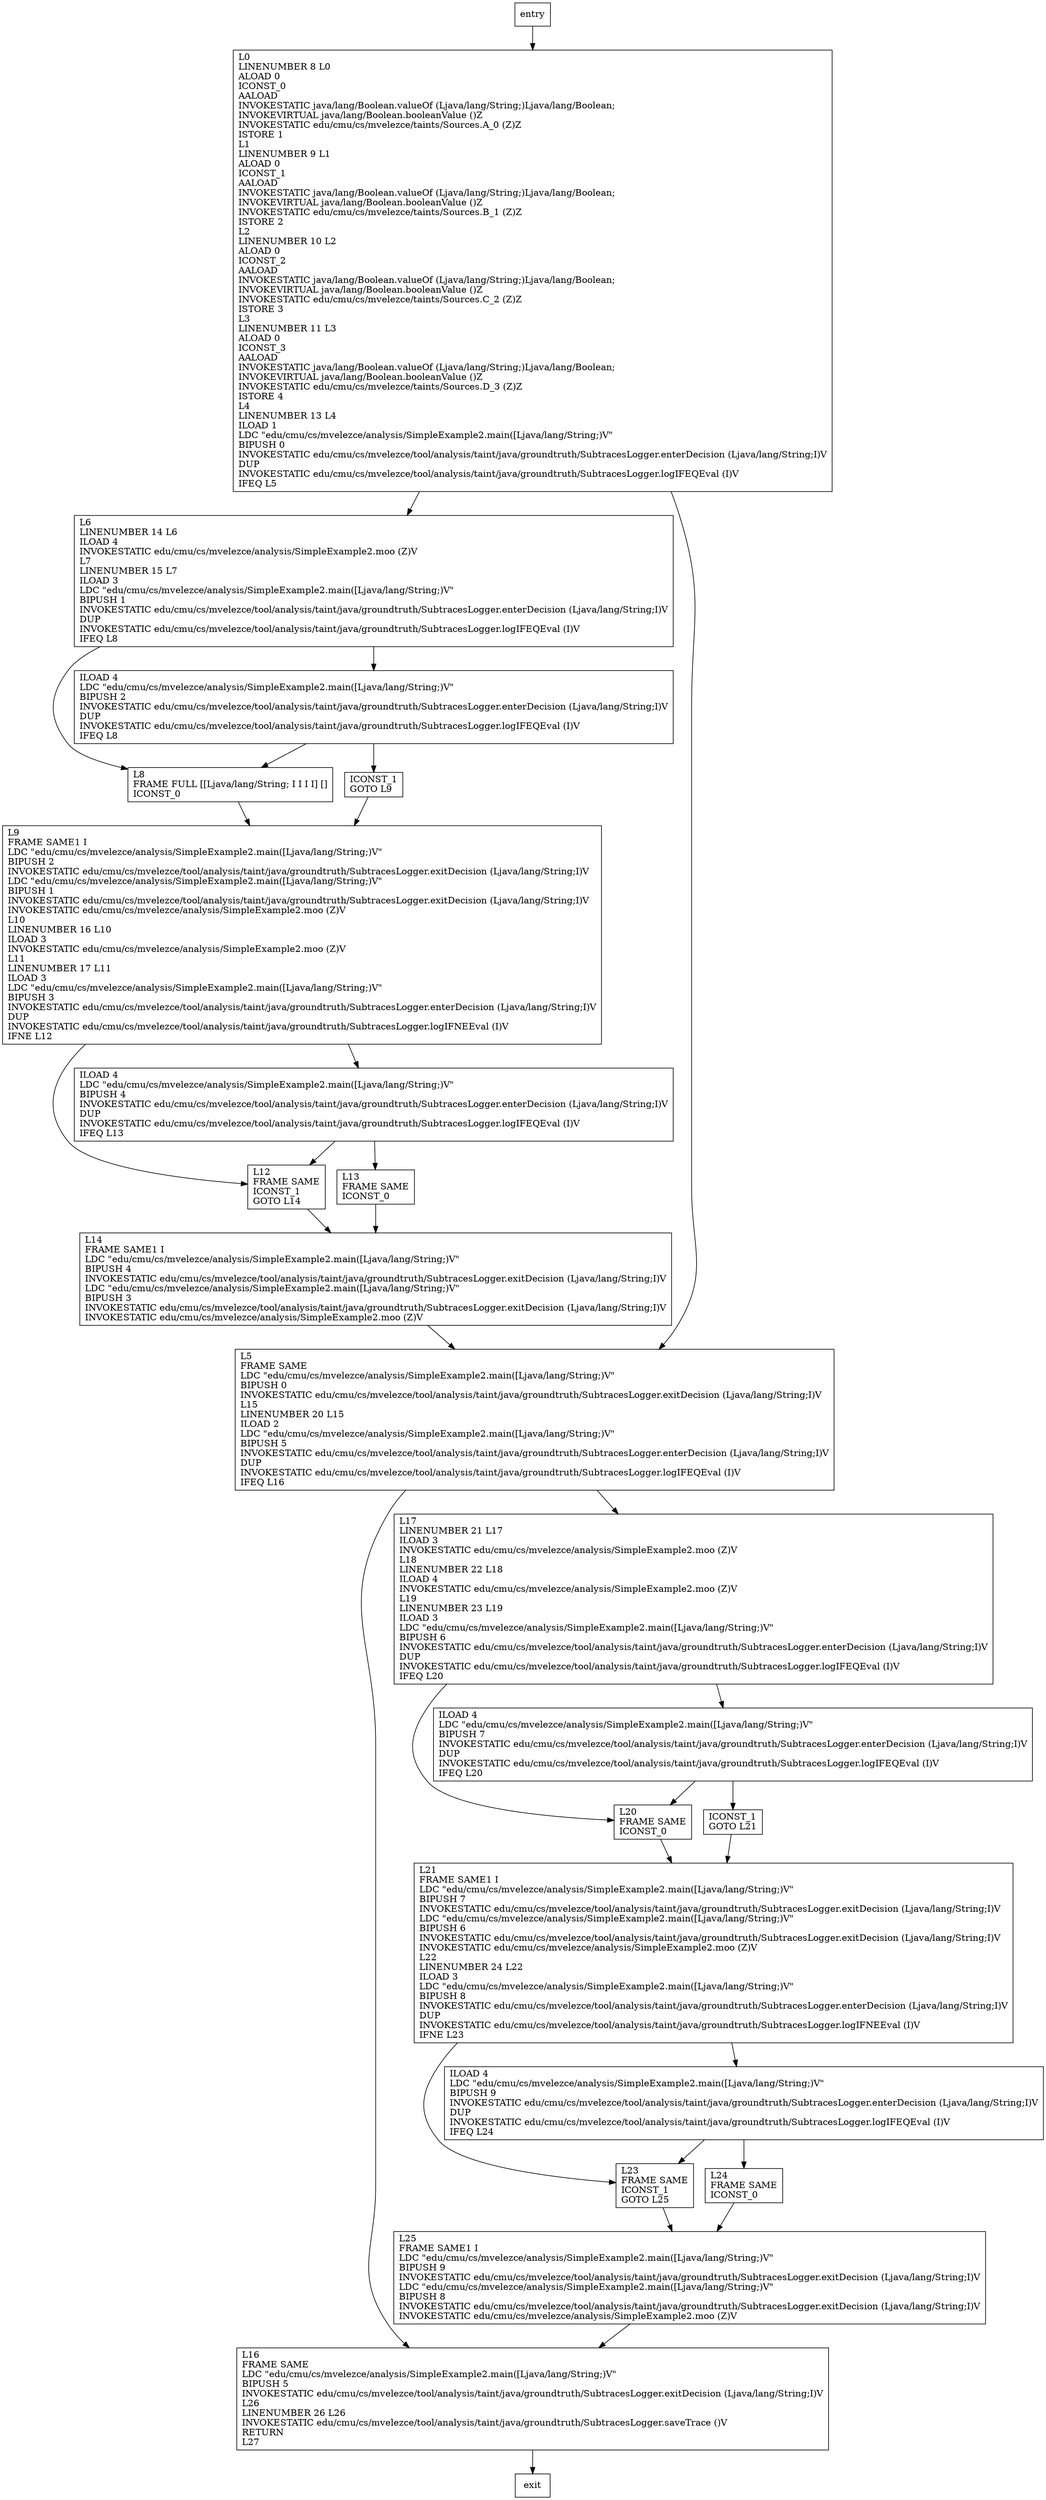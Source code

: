digraph main {
node [shape=record];
1650105437 [label="L24\lFRAME SAME\lICONST_0\l"];
455996330 [label="L20\lFRAME SAME\lICONST_0\l"];
567954271 [label="L23\lFRAME SAME\lICONST_1\lGOTO L25\l"];
1428049005 [label="ILOAD 4\lLDC \"edu/cmu/cs/mvelezce/analysis/SimpleExample2.main([Ljava/lang/String;)V\"\lBIPUSH 9\lINVOKESTATIC edu/cmu/cs/mvelezce/tool/analysis/taint/java/groundtruth/SubtracesLogger.enterDecision (Ljava/lang/String;I)V\lDUP\lINVOKESTATIC edu/cmu/cs/mvelezce/tool/analysis/taint/java/groundtruth/SubtracesLogger.logIFEQEval (I)V\lIFEQ L24\l"];
1190724320 [label="L9\lFRAME SAME1 I\lLDC \"edu/cmu/cs/mvelezce/analysis/SimpleExample2.main([Ljava/lang/String;)V\"\lBIPUSH 2\lINVOKESTATIC edu/cmu/cs/mvelezce/tool/analysis/taint/java/groundtruth/SubtracesLogger.exitDecision (Ljava/lang/String;I)V\lLDC \"edu/cmu/cs/mvelezce/analysis/SimpleExample2.main([Ljava/lang/String;)V\"\lBIPUSH 1\lINVOKESTATIC edu/cmu/cs/mvelezce/tool/analysis/taint/java/groundtruth/SubtracesLogger.exitDecision (Ljava/lang/String;I)V\lINVOKESTATIC edu/cmu/cs/mvelezce/analysis/SimpleExample2.moo (Z)V\lL10\lLINENUMBER 16 L10\lILOAD 3\lINVOKESTATIC edu/cmu/cs/mvelezce/analysis/SimpleExample2.moo (Z)V\lL11\lLINENUMBER 17 L11\lILOAD 3\lLDC \"edu/cmu/cs/mvelezce/analysis/SimpleExample2.main([Ljava/lang/String;)V\"\lBIPUSH 3\lINVOKESTATIC edu/cmu/cs/mvelezce/tool/analysis/taint/java/groundtruth/SubtracesLogger.enterDecision (Ljava/lang/String;I)V\lDUP\lINVOKESTATIC edu/cmu/cs/mvelezce/tool/analysis/taint/java/groundtruth/SubtracesLogger.logIFNEEval (I)V\lIFNE L12\l"];
1694073314 [label="L12\lFRAME SAME\lICONST_1\lGOTO L14\l"];
534350140 [label="ILOAD 4\lLDC \"edu/cmu/cs/mvelezce/analysis/SimpleExample2.main([Ljava/lang/String;)V\"\lBIPUSH 7\lINVOKESTATIC edu/cmu/cs/mvelezce/tool/analysis/taint/java/groundtruth/SubtracesLogger.enterDecision (Ljava/lang/String;I)V\lDUP\lINVOKESTATIC edu/cmu/cs/mvelezce/tool/analysis/taint/java/groundtruth/SubtracesLogger.logIFEQEval (I)V\lIFEQ L20\l"];
1990282381 [label="L6\lLINENUMBER 14 L6\lILOAD 4\lINVOKESTATIC edu/cmu/cs/mvelezce/analysis/SimpleExample2.moo (Z)V\lL7\lLINENUMBER 15 L7\lILOAD 3\lLDC \"edu/cmu/cs/mvelezce/analysis/SimpleExample2.main([Ljava/lang/String;)V\"\lBIPUSH 1\lINVOKESTATIC edu/cmu/cs/mvelezce/tool/analysis/taint/java/groundtruth/SubtracesLogger.enterDecision (Ljava/lang/String;I)V\lDUP\lINVOKESTATIC edu/cmu/cs/mvelezce/tool/analysis/taint/java/groundtruth/SubtracesLogger.logIFEQEval (I)V\lIFEQ L8\l"];
1505474932 [label="L14\lFRAME SAME1 I\lLDC \"edu/cmu/cs/mvelezce/analysis/SimpleExample2.main([Ljava/lang/String;)V\"\lBIPUSH 4\lINVOKESTATIC edu/cmu/cs/mvelezce/tool/analysis/taint/java/groundtruth/SubtracesLogger.exitDecision (Ljava/lang/String;I)V\lLDC \"edu/cmu/cs/mvelezce/analysis/SimpleExample2.main([Ljava/lang/String;)V\"\lBIPUSH 3\lINVOKESTATIC edu/cmu/cs/mvelezce/tool/analysis/taint/java/groundtruth/SubtracesLogger.exitDecision (Ljava/lang/String;I)V\lINVOKESTATIC edu/cmu/cs/mvelezce/analysis/SimpleExample2.moo (Z)V\l"];
1902499120 [label="L16\lFRAME SAME\lLDC \"edu/cmu/cs/mvelezce/analysis/SimpleExample2.main([Ljava/lang/String;)V\"\lBIPUSH 5\lINVOKESTATIC edu/cmu/cs/mvelezce/tool/analysis/taint/java/groundtruth/SubtracesLogger.exitDecision (Ljava/lang/String;I)V\lL26\lLINENUMBER 26 L26\lINVOKESTATIC edu/cmu/cs/mvelezce/tool/analysis/taint/java/groundtruth/SubtracesLogger.saveTrace ()V\lRETURN\lL27\l"];
1860802916 [label="ILOAD 4\lLDC \"edu/cmu/cs/mvelezce/analysis/SimpleExample2.main([Ljava/lang/String;)V\"\lBIPUSH 2\lINVOKESTATIC edu/cmu/cs/mvelezce/tool/analysis/taint/java/groundtruth/SubtracesLogger.enterDecision (Ljava/lang/String;I)V\lDUP\lINVOKESTATIC edu/cmu/cs/mvelezce/tool/analysis/taint/java/groundtruth/SubtracesLogger.logIFEQEval (I)V\lIFEQ L8\l"];
1465606013 [label="L13\lFRAME SAME\lICONST_0\l"];
318020776 [label="L17\lLINENUMBER 21 L17\lILOAD 3\lINVOKESTATIC edu/cmu/cs/mvelezce/analysis/SimpleExample2.moo (Z)V\lL18\lLINENUMBER 22 L18\lILOAD 4\lINVOKESTATIC edu/cmu/cs/mvelezce/analysis/SimpleExample2.moo (Z)V\lL19\lLINENUMBER 23 L19\lILOAD 3\lLDC \"edu/cmu/cs/mvelezce/analysis/SimpleExample2.main([Ljava/lang/String;)V\"\lBIPUSH 6\lINVOKESTATIC edu/cmu/cs/mvelezce/tool/analysis/taint/java/groundtruth/SubtracesLogger.enterDecision (Ljava/lang/String;I)V\lDUP\lINVOKESTATIC edu/cmu/cs/mvelezce/tool/analysis/taint/java/groundtruth/SubtracesLogger.logIFEQEval (I)V\lIFEQ L20\l"];
1562251195 [label="L25\lFRAME SAME1 I\lLDC \"edu/cmu/cs/mvelezce/analysis/SimpleExample2.main([Ljava/lang/String;)V\"\lBIPUSH 9\lINVOKESTATIC edu/cmu/cs/mvelezce/tool/analysis/taint/java/groundtruth/SubtracesLogger.exitDecision (Ljava/lang/String;I)V\lLDC \"edu/cmu/cs/mvelezce/analysis/SimpleExample2.main([Ljava/lang/String;)V\"\lBIPUSH 8\lINVOKESTATIC edu/cmu/cs/mvelezce/tool/analysis/taint/java/groundtruth/SubtracesLogger.exitDecision (Ljava/lang/String;I)V\lINVOKESTATIC edu/cmu/cs/mvelezce/analysis/SimpleExample2.moo (Z)V\l"];
1153329578 [label="ICONST_1\lGOTO L21\l"];
1939282277 [label="L0\lLINENUMBER 8 L0\lALOAD 0\lICONST_0\lAALOAD\lINVOKESTATIC java/lang/Boolean.valueOf (Ljava/lang/String;)Ljava/lang/Boolean;\lINVOKEVIRTUAL java/lang/Boolean.booleanValue ()Z\lINVOKESTATIC edu/cmu/cs/mvelezce/taints/Sources.A_0 (Z)Z\lISTORE 1\lL1\lLINENUMBER 9 L1\lALOAD 0\lICONST_1\lAALOAD\lINVOKESTATIC java/lang/Boolean.valueOf (Ljava/lang/String;)Ljava/lang/Boolean;\lINVOKEVIRTUAL java/lang/Boolean.booleanValue ()Z\lINVOKESTATIC edu/cmu/cs/mvelezce/taints/Sources.B_1 (Z)Z\lISTORE 2\lL2\lLINENUMBER 10 L2\lALOAD 0\lICONST_2\lAALOAD\lINVOKESTATIC java/lang/Boolean.valueOf (Ljava/lang/String;)Ljava/lang/Boolean;\lINVOKEVIRTUAL java/lang/Boolean.booleanValue ()Z\lINVOKESTATIC edu/cmu/cs/mvelezce/taints/Sources.C_2 (Z)Z\lISTORE 3\lL3\lLINENUMBER 11 L3\lALOAD 0\lICONST_3\lAALOAD\lINVOKESTATIC java/lang/Boolean.valueOf (Ljava/lang/String;)Ljava/lang/Boolean;\lINVOKEVIRTUAL java/lang/Boolean.booleanValue ()Z\lINVOKESTATIC edu/cmu/cs/mvelezce/taints/Sources.D_3 (Z)Z\lISTORE 4\lL4\lLINENUMBER 13 L4\lILOAD 1\lLDC \"edu/cmu/cs/mvelezce/analysis/SimpleExample2.main([Ljava/lang/String;)V\"\lBIPUSH 0\lINVOKESTATIC edu/cmu/cs/mvelezce/tool/analysis/taint/java/groundtruth/SubtracesLogger.enterDecision (Ljava/lang/String;I)V\lDUP\lINVOKESTATIC edu/cmu/cs/mvelezce/tool/analysis/taint/java/groundtruth/SubtracesLogger.logIFEQEval (I)V\lIFEQ L5\l"];
390138887 [label="L5\lFRAME SAME\lLDC \"edu/cmu/cs/mvelezce/analysis/SimpleExample2.main([Ljava/lang/String;)V\"\lBIPUSH 0\lINVOKESTATIC edu/cmu/cs/mvelezce/tool/analysis/taint/java/groundtruth/SubtracesLogger.exitDecision (Ljava/lang/String;I)V\lL15\lLINENUMBER 20 L15\lILOAD 2\lLDC \"edu/cmu/cs/mvelezce/analysis/SimpleExample2.main([Ljava/lang/String;)V\"\lBIPUSH 5\lINVOKESTATIC edu/cmu/cs/mvelezce/tool/analysis/taint/java/groundtruth/SubtracesLogger.enterDecision (Ljava/lang/String;I)V\lDUP\lINVOKESTATIC edu/cmu/cs/mvelezce/tool/analysis/taint/java/groundtruth/SubtracesLogger.logIFEQEval (I)V\lIFEQ L16\l"];
629078509 [label="L8\lFRAME FULL [[Ljava/lang/String; I I I I] []\lICONST_0\l"];
1914285129 [label="L21\lFRAME SAME1 I\lLDC \"edu/cmu/cs/mvelezce/analysis/SimpleExample2.main([Ljava/lang/String;)V\"\lBIPUSH 7\lINVOKESTATIC edu/cmu/cs/mvelezce/tool/analysis/taint/java/groundtruth/SubtracesLogger.exitDecision (Ljava/lang/String;I)V\lLDC \"edu/cmu/cs/mvelezce/analysis/SimpleExample2.main([Ljava/lang/String;)V\"\lBIPUSH 6\lINVOKESTATIC edu/cmu/cs/mvelezce/tool/analysis/taint/java/groundtruth/SubtracesLogger.exitDecision (Ljava/lang/String;I)V\lINVOKESTATIC edu/cmu/cs/mvelezce/analysis/SimpleExample2.moo (Z)V\lL22\lLINENUMBER 24 L22\lILOAD 3\lLDC \"edu/cmu/cs/mvelezce/analysis/SimpleExample2.main([Ljava/lang/String;)V\"\lBIPUSH 8\lINVOKESTATIC edu/cmu/cs/mvelezce/tool/analysis/taint/java/groundtruth/SubtracesLogger.enterDecision (Ljava/lang/String;I)V\lDUP\lINVOKESTATIC edu/cmu/cs/mvelezce/tool/analysis/taint/java/groundtruth/SubtracesLogger.logIFNEEval (I)V\lIFNE L23\l"];
1506217195 [label="ICONST_1\lGOTO L9\l"];
907721985 [label="ILOAD 4\lLDC \"edu/cmu/cs/mvelezce/analysis/SimpleExample2.main([Ljava/lang/String;)V\"\lBIPUSH 4\lINVOKESTATIC edu/cmu/cs/mvelezce/tool/analysis/taint/java/groundtruth/SubtracesLogger.enterDecision (Ljava/lang/String;I)V\lDUP\lINVOKESTATIC edu/cmu/cs/mvelezce/tool/analysis/taint/java/groundtruth/SubtracesLogger.logIFEQEval (I)V\lIFEQ L13\l"];
entry;
exit;
1650105437 -> 1562251195;
455996330 -> 1914285129;
567954271 -> 1562251195;
1428049005 -> 1650105437;
1428049005 -> 567954271;
1190724320 -> 1694073314;
1190724320 -> 907721985;
1694073314 -> 1505474932;
534350140 -> 455996330;
534350140 -> 1153329578;
1990282381 -> 1860802916;
1990282381 -> 629078509;
1505474932 -> 390138887;
1902499120 -> exit;
entry -> 1939282277;
1860802916 -> 629078509;
1860802916 -> 1506217195;
1465606013 -> 1505474932;
318020776 -> 455996330;
318020776 -> 534350140;
1562251195 -> 1902499120;
1153329578 -> 1914285129;
1939282277 -> 1990282381;
1939282277 -> 390138887;
390138887 -> 1902499120;
390138887 -> 318020776;
629078509 -> 1190724320;
1914285129 -> 567954271;
1914285129 -> 1428049005;
1506217195 -> 1190724320;
907721985 -> 1694073314;
907721985 -> 1465606013;
}
